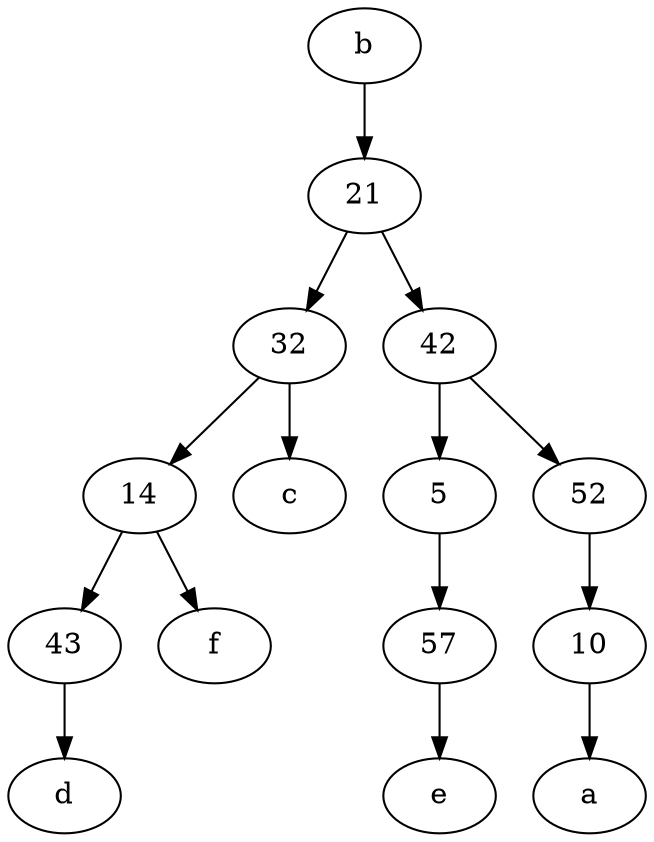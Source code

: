 digraph  {
	21;
	57;
	43;
	14;
	5;
	32;
	42;
	b [pos="50,20!"];
	52;
	10;
	32 -> 14;
	5 -> 57;
	14 -> 43;
	42 -> 5;
	10 -> a;
	b -> 21;
	21 -> 42;
	57 -> e;
	21 -> 32;
	32 -> c;
	14 -> f;
	42 -> 52;
	43 -> d;
	52 -> 10;

	}